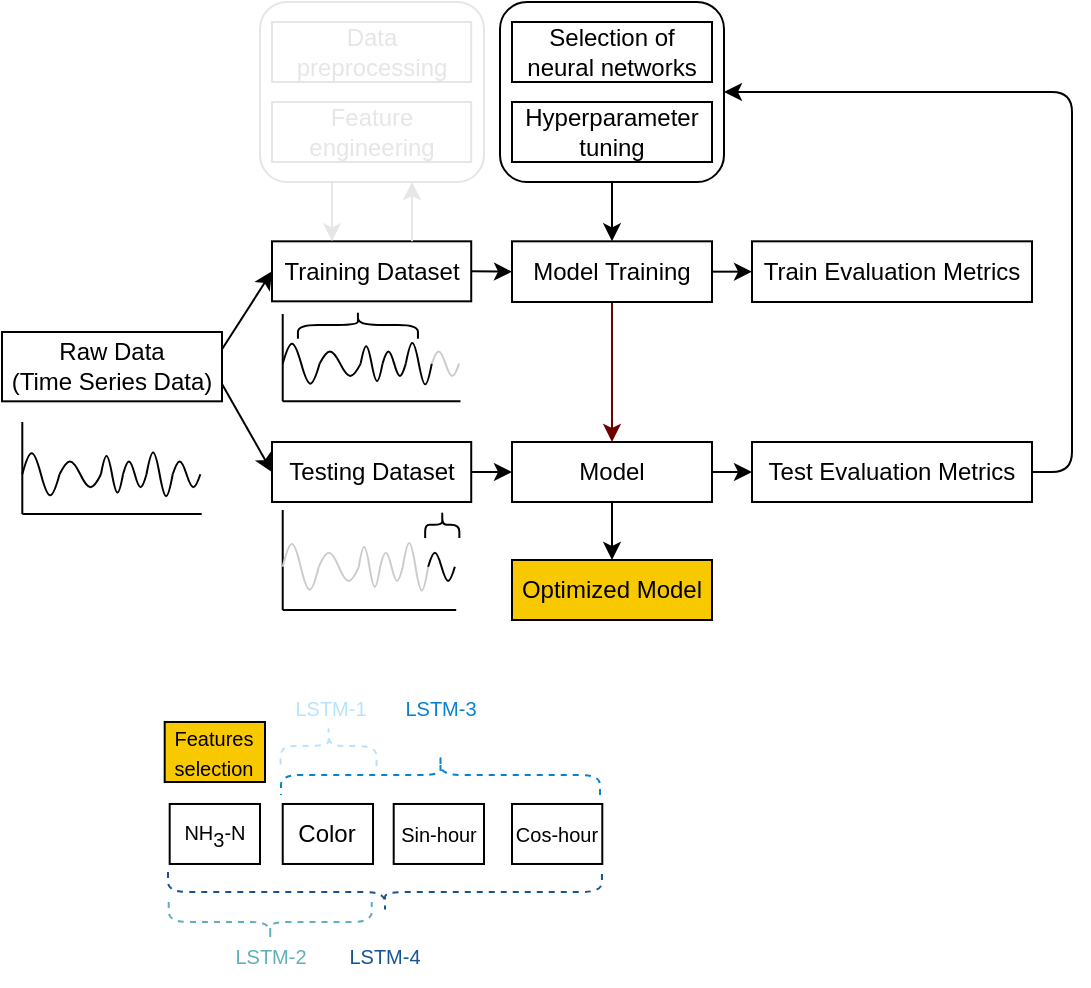 <mxfile>
    <diagram id="SH4pBPP4Saam_mVnqLZr" name="Page-1">
        <mxGraphModel dx="658" dy="485" grid="1" gridSize="10" guides="1" tooltips="1" connect="1" arrows="1" fold="1" page="1" pageScale="1" pageWidth="1169" pageHeight="827" background="#ffffff" math="0" shadow="0">
            <root>
                <mxCell id="0"/>
                <mxCell id="1" parent="0"/>
                <mxCell id="136" value="" style="rounded=1;whiteSpace=wrap;html=1;fontColor=#E6E6E6;strokeColor=#E6E6E6;fillColor=none;" parent="1" vertex="1">
                    <mxGeometry x="164" y="120" width="112" height="90" as="geometry"/>
                </mxCell>
                <mxCell id="137" value="" style="rounded=1;whiteSpace=wrap;html=1;fontColor=#000000;strokeColor=#000000;fillColor=none;" parent="1" vertex="1">
                    <mxGeometry x="284" y="120" width="112" height="90" as="geometry"/>
                </mxCell>
                <mxCell id="71" value="Selection of neural networks" style="whiteSpace=wrap;html=1;fontColor=#000000;strokeColor=#000000;fillColor=none;" parent="1" vertex="1">
                    <mxGeometry x="290" y="130" width="100" height="30" as="geometry"/>
                </mxCell>
                <mxCell id="85" value="&lt;p&gt;&lt;/p&gt;&lt;span style=&quot;line-height: 1.2&quot;&gt;Hyperparameter tuning&lt;br&gt;&lt;/span&gt;&lt;p&gt;&lt;/p&gt;" style="whiteSpace=wrap;html=1;fontColor=#000000;strokeColor=#000000;fillColor=none;align=center;" parent="1" vertex="1">
                    <mxGeometry x="290" y="170" width="100" height="30" as="geometry"/>
                </mxCell>
                <mxCell id="116" style="edgeStyle=none;html=1;exitX=1;exitY=0.5;exitDx=0;exitDy=0;entryX=0;entryY=0.5;entryDx=0;entryDy=0;fontColor=#000000;strokeColor=#000000;" parent="1" source="86" target="89" edge="1">
                    <mxGeometry relative="1" as="geometry"/>
                </mxCell>
                <mxCell id="160" style="edgeStyle=none;html=1;exitX=0.5;exitY=1;exitDx=0;exitDy=0;entryX=0.5;entryY=0;entryDx=0;entryDy=0;fillColor=#a20025;strokeColor=#6F0000;" edge="1" parent="1" source="86" target="87">
                    <mxGeometry relative="1" as="geometry"/>
                </mxCell>
                <mxCell id="86" value="Model Training" style="rounded=0;whiteSpace=wrap;html=1;fontColor=#000000;strokeColor=#000000;fillColor=none;" parent="1" vertex="1">
                    <mxGeometry x="290" y="239.66" width="100" height="30.34" as="geometry"/>
                </mxCell>
                <mxCell id="114" style="edgeStyle=none;html=1;exitX=1;exitY=0.5;exitDx=0;exitDy=0;entryX=0;entryY=0.5;entryDx=0;entryDy=0;fontColor=#000000;strokeColor=#000000;" parent="1" source="87" target="88" edge="1">
                    <mxGeometry relative="1" as="geometry"/>
                </mxCell>
                <mxCell id="119" style="edgeStyle=none;html=1;exitX=0.5;exitY=1;exitDx=0;exitDy=0;entryX=0.5;entryY=0;entryDx=0;entryDy=0;fontColor=#000000;strokeColor=#000000;" parent="1" source="87" target="118" edge="1">
                    <mxGeometry relative="1" as="geometry"/>
                </mxCell>
                <mxCell id="87" value="Model" style="rounded=0;whiteSpace=wrap;html=1;fontColor=#000000;strokeColor=#000000;fillColor=none;" parent="1" vertex="1">
                    <mxGeometry x="290" y="340" width="100" height="30" as="geometry"/>
                </mxCell>
                <mxCell id="117" style="edgeStyle=none;html=1;exitX=1;exitY=0.5;exitDx=0;exitDy=0;fontColor=#000000;strokeColor=#000000;" parent="1" source="88" target="137" edge="1">
                    <mxGeometry relative="1" as="geometry">
                        <Array as="points">
                            <mxPoint x="570" y="355"/>
                            <mxPoint x="570" y="165"/>
                        </Array>
                        <mxPoint x="400" y="165" as="targetPoint"/>
                    </mxGeometry>
                </mxCell>
                <mxCell id="88" value="Test Evaluation Metrics" style="rounded=0;whiteSpace=wrap;html=1;fontColor=#000000;strokeColor=#000000;fillColor=none;" parent="1" vertex="1">
                    <mxGeometry x="410" y="340" width="140" height="30" as="geometry"/>
                </mxCell>
                <mxCell id="89" value="Train Evaluation Metrics" style="rounded=0;whiteSpace=wrap;html=1;fontColor=#000000;strokeColor=#000000;fillColor=none;" parent="1" vertex="1">
                    <mxGeometry x="410" y="239.66" width="140" height="30.34" as="geometry"/>
                </mxCell>
                <mxCell id="99" value="" style="group" parent="1" vertex="1" connectable="0">
                    <mxGeometry x="175.36" y="374" width="88.89" height="50" as="geometry"/>
                </mxCell>
                <mxCell id="44" value="" style="endArrow=none;html=1;fontColor=#000000;strokeColor=#000000;" parent="99" edge="1">
                    <mxGeometry width="50" height="50" relative="1" as="geometry">
                        <mxPoint y="50" as="sourcePoint"/>
                        <mxPoint as="targetPoint"/>
                    </mxGeometry>
                </mxCell>
                <mxCell id="45" value="" style="endArrow=none;html=1;fontColor=#000000;strokeColor=#000000;" parent="99" edge="1">
                    <mxGeometry width="50" height="50" relative="1" as="geometry">
                        <mxPoint x="86.738" y="50" as="sourcePoint"/>
                        <mxPoint y="50" as="targetPoint"/>
                    </mxGeometry>
                </mxCell>
                <mxCell id="98" value="" style="group" parent="99" vertex="1" connectable="0">
                    <mxGeometry y="1.103" width="88.89" height="43.191" as="geometry"/>
                </mxCell>
                <mxCell id="46" value="" style="pointerEvents=1;verticalLabelPosition=bottom;shadow=0;dashed=0;align=center;html=1;verticalAlign=top;shape=mxgraph.electrical.waveforms.sine_wave;fontColor=#000000;strokeColor=#CCCCCC;fillColor=none;" parent="98" vertex="1">
                    <mxGeometry y="12.022" width="18.015" height="30.625" as="geometry"/>
                </mxCell>
                <mxCell id="47" value="" style="pointerEvents=1;verticalLabelPosition=bottom;shadow=0;dashed=0;align=center;html=1;verticalAlign=top;shape=mxgraph.electrical.waveforms.sine_wave;fontColor=#000000;strokeColor=#CCCCCC;fillColor=none;" parent="98" vertex="1">
                    <mxGeometry x="18.015" y="17.959" width="20.017" height="18.75" as="geometry"/>
                </mxCell>
                <mxCell id="48" value="" style="pointerEvents=1;verticalLabelPosition=bottom;shadow=0;dashed=0;align=center;html=1;verticalAlign=top;shape=mxgraph.electrical.waveforms.sine_wave;fontColor=#000000;strokeColor=#CCCCCC;fillColor=none;" parent="98" vertex="1">
                    <mxGeometry x="38.031" y="14.053" width="10.675" height="26.562" as="geometry"/>
                </mxCell>
                <mxCell id="49" value="" style="pointerEvents=1;verticalLabelPosition=bottom;shadow=0;dashed=0;align=center;html=1;verticalAlign=top;shape=mxgraph.electrical.waveforms.sine_wave;fontColor=#000000;strokeColor=#CCCCCC;fillColor=none;" parent="98" vertex="1">
                    <mxGeometry x="48.707" y="17.959" width="11.343" height="18.75" as="geometry"/>
                </mxCell>
                <mxCell id="50" value="" style="pointerEvents=1;verticalLabelPosition=bottom;shadow=0;dashed=0;align=center;html=1;verticalAlign=top;shape=mxgraph.electrical.waveforms.sine_wave;fontColor=#000000;strokeColor=#CCCCCC;fillColor=none;" parent="98" vertex="1">
                    <mxGeometry x="60.05" y="11.472" width="12.677" height="31.719" as="geometry"/>
                </mxCell>
                <mxCell id="51" value="" style="pointerEvents=1;verticalLabelPosition=bottom;shadow=0;dashed=0;align=center;html=1;verticalAlign=top;shape=mxgraph.electrical.waveforms.sine_wave;fontColor=#000000;strokeColor=#000000;fillColor=none;" parent="98" vertex="1">
                    <mxGeometry x="72.727" y="17.959" width="13.344" height="18.75" as="geometry"/>
                </mxCell>
                <mxCell id="57" value="" style="shape=curlyBracket;whiteSpace=wrap;html=1;rounded=1;fontColor=#000000;strokeColor=#000000;fillColor=none;rotation=90;" parent="98" vertex="1">
                    <mxGeometry x="73.094" y="-2.297" width="13.344" height="17.094" as="geometry"/>
                </mxCell>
                <mxCell id="101" value="" style="group" parent="1" vertex="1" connectable="0">
                    <mxGeometry x="170.0" y="239.66" width="99.61" height="80" as="geometry"/>
                </mxCell>
                <mxCell id="73" value="" style="group" parent="101" vertex="1" connectable="0">
                    <mxGeometry x="5.36" y="20" width="88.89" height="60" as="geometry"/>
                </mxCell>
                <mxCell id="92" value="" style="group" parent="73" vertex="1" connectable="0">
                    <mxGeometry y="16.364" width="88.89" height="43.636" as="geometry"/>
                </mxCell>
                <mxCell id="26" value="" style="endArrow=none;html=1;fontColor=#000000;strokeColor=#000000;" parent="92" edge="1">
                    <mxGeometry width="50" height="50" relative="1" as="geometry">
                        <mxPoint y="43.636" as="sourcePoint"/>
                        <mxPoint y="1.938e-15" as="targetPoint"/>
                    </mxGeometry>
                </mxCell>
                <mxCell id="27" value="" style="endArrow=none;html=1;fontColor=#000000;strokeColor=#000000;" parent="92" edge="1">
                    <mxGeometry width="50" height="50" relative="1" as="geometry">
                        <mxPoint x="88.89" y="43.636" as="sourcePoint"/>
                        <mxPoint y="43.636" as="targetPoint"/>
                    </mxGeometry>
                </mxCell>
                <mxCell id="37" value="" style="pointerEvents=1;verticalLabelPosition=bottom;shadow=0;dashed=0;align=center;html=1;verticalAlign=top;shape=mxgraph.electrical.waveforms.sine_wave;fontColor=#000000;strokeColor=#000000;fillColor=none;" parent="92" vertex="1">
                    <mxGeometry y="11.455" width="18.462" height="26.727" as="geometry"/>
                </mxCell>
                <mxCell id="39" value="" style="pointerEvents=1;verticalLabelPosition=bottom;shadow=0;dashed=0;align=center;html=1;verticalAlign=top;shape=mxgraph.electrical.waveforms.sine_wave;fontColor=#000000;strokeColor=#000000;fillColor=none;" parent="92" vertex="1">
                    <mxGeometry x="18.462" y="16.636" width="20.513" height="16.364" as="geometry"/>
                </mxCell>
                <mxCell id="40" value="" style="pointerEvents=1;verticalLabelPosition=bottom;shadow=0;dashed=0;align=center;html=1;verticalAlign=top;shape=mxgraph.electrical.waveforms.sine_wave;fontColor=#000000;strokeColor=#000000;fillColor=none;" parent="92" vertex="1">
                    <mxGeometry x="38.975" y="13.227" width="10.94" height="23.182" as="geometry"/>
                </mxCell>
                <mxCell id="41" value="" style="pointerEvents=1;verticalLabelPosition=bottom;shadow=0;dashed=0;align=center;html=1;verticalAlign=top;shape=mxgraph.electrical.waveforms.sine_wave;fontColor=#000000;strokeColor=#000000;fillColor=none;" parent="92" vertex="1">
                    <mxGeometry x="49.915" y="16.636" width="11.624" height="16.364" as="geometry"/>
                </mxCell>
                <mxCell id="42" value="" style="pointerEvents=1;verticalLabelPosition=bottom;shadow=0;dashed=0;align=center;html=1;verticalAlign=top;shape=mxgraph.electrical.waveforms.sine_wave;fontColor=#000000;strokeColor=#000000;fillColor=none;" parent="92" vertex="1">
                    <mxGeometry x="61.539" y="10.975" width="12.992" height="27.682" as="geometry"/>
                </mxCell>
                <mxCell id="43" value="" style="pointerEvents=1;verticalLabelPosition=bottom;shadow=0;dashed=0;align=center;html=1;verticalAlign=top;shape=mxgraph.electrical.waveforms.sine_wave;fontColor=#000000;strokeColor=#CCCCCC;fillColor=none;" parent="92" vertex="1">
                    <mxGeometry x="74.531" y="16.636" width="13.675" height="16.364" as="geometry"/>
                </mxCell>
                <mxCell id="55" value="" style="shape=curlyBracket;whiteSpace=wrap;html=1;rounded=1;fontColor=#000000;strokeColor=#000000;fillColor=none;rotation=90;" parent="92" vertex="1">
                    <mxGeometry x="30.77" y="-24.545" width="13.675" height="60" as="geometry"/>
                </mxCell>
                <mxCell id="96" value="Training Dataset" style="rounded=0;whiteSpace=wrap;html=1;fontColor=#000000;strokeColor=#000000;fillColor=none;" parent="101" vertex="1">
                    <mxGeometry width="99.61" height="30" as="geometry"/>
                </mxCell>
                <mxCell id="109" style="edgeStyle=none;html=1;exitX=1;exitY=0.5;exitDx=0;exitDy=0;entryX=0;entryY=0.5;entryDx=0;entryDy=0;fontColor=#000000;strokeColor=#000000;" parent="1" source="103" target="87" edge="1">
                    <mxGeometry relative="1" as="geometry"/>
                </mxCell>
                <mxCell id="103" value="Testing Dataset" style="rounded=0;whiteSpace=wrap;html=1;fontColor=#000000;strokeColor=#000000;fillColor=none;" parent="1" vertex="1">
                    <mxGeometry x="170.0" y="340" width="99.61" height="30" as="geometry"/>
                </mxCell>
                <mxCell id="94" value="" style="group" parent="1" vertex="1" connectable="0">
                    <mxGeometry x="45.15" y="330" width="89.7" height="46" as="geometry"/>
                </mxCell>
                <mxCell id="58" value="" style="endArrow=none;html=1;fontColor=#000000;strokeColor=#000000;" parent="94" edge="1">
                    <mxGeometry width="50" height="50" relative="1" as="geometry">
                        <mxPoint y="46" as="sourcePoint"/>
                        <mxPoint as="targetPoint"/>
                    </mxGeometry>
                </mxCell>
                <mxCell id="59" value="" style="endArrow=none;html=1;fontColor=#000000;strokeColor=#000000;" parent="94" edge="1">
                    <mxGeometry width="50" height="50" relative="1" as="geometry">
                        <mxPoint x="89.7" y="46" as="sourcePoint"/>
                        <mxPoint y="46" as="targetPoint"/>
                    </mxGeometry>
                </mxCell>
                <mxCell id="60" value="" style="pointerEvents=1;verticalLabelPosition=bottom;shadow=0;dashed=0;align=center;html=1;verticalAlign=top;shape=mxgraph.electrical.waveforms.sine_wave;fontColor=#000000;strokeColor=#000000;fillColor=none;" parent="94" vertex="1">
                    <mxGeometry y="12.075" width="18.63" height="28.175" as="geometry"/>
                </mxCell>
                <mxCell id="61" value="" style="pointerEvents=1;verticalLabelPosition=bottom;shadow=0;dashed=0;align=center;html=1;verticalAlign=top;shape=mxgraph.electrical.waveforms.sine_wave;fontColor=#000000;strokeColor=#000000;fillColor=none;" parent="94" vertex="1">
                    <mxGeometry x="18.63" y="17.538" width="20.7" height="17.25" as="geometry"/>
                </mxCell>
                <mxCell id="62" value="" style="pointerEvents=1;verticalLabelPosition=bottom;shadow=0;dashed=0;align=center;html=1;verticalAlign=top;shape=mxgraph.electrical.waveforms.sine_wave;fontColor=#000000;strokeColor=#000000;fillColor=none;" parent="94" vertex="1">
                    <mxGeometry x="39.33" y="13.944" width="11.04" height="24.438" as="geometry"/>
                </mxCell>
                <mxCell id="63" value="" style="pointerEvents=1;verticalLabelPosition=bottom;shadow=0;dashed=0;align=center;html=1;verticalAlign=top;shape=mxgraph.electrical.waveforms.sine_wave;fontColor=#000000;strokeColor=#000000;fillColor=none;" parent="94" vertex="1">
                    <mxGeometry x="50.37" y="17.538" width="11.73" height="17.25" as="geometry"/>
                </mxCell>
                <mxCell id="64" value="" style="pointerEvents=1;verticalLabelPosition=bottom;shadow=0;dashed=0;align=center;html=1;verticalAlign=top;shape=mxgraph.electrical.waveforms.sine_wave;fontColor=#000000;strokeColor=#000000;fillColor=none;" parent="94" vertex="1">
                    <mxGeometry x="62.1" y="11.569" width="13.11" height="29.181" as="geometry"/>
                </mxCell>
                <mxCell id="65" value="" style="pointerEvents=1;verticalLabelPosition=bottom;shadow=0;dashed=0;align=center;html=1;verticalAlign=top;shape=mxgraph.electrical.waveforms.sine_wave;fontColor=#000000;strokeColor=#000000;fillColor=none;" parent="94" vertex="1">
                    <mxGeometry x="75.21" y="17.538" width="13.8" height="17.25" as="geometry"/>
                </mxCell>
                <mxCell id="106" style="edgeStyle=none;html=1;exitX=1;exitY=0.75;exitDx=0;exitDy=0;entryX=0;entryY=0.5;entryDx=0;entryDy=0;fontColor=#000000;strokeColor=#000000;" parent="1" source="104" target="103" edge="1">
                    <mxGeometry relative="1" as="geometry"/>
                </mxCell>
                <mxCell id="107" style="edgeStyle=none;html=1;exitX=1;exitY=0.25;exitDx=0;exitDy=0;entryX=0;entryY=0.5;entryDx=0;entryDy=0;fontColor=#000000;strokeColor=#000000;" parent="1" source="104" target="96" edge="1">
                    <mxGeometry relative="1" as="geometry"/>
                </mxCell>
                <mxCell id="104" value="&lt;span&gt;Raw Data&lt;/span&gt;&lt;br&gt;&lt;span&gt;(Time Series Data)&lt;/span&gt;" style="rounded=0;whiteSpace=wrap;html=1;fontColor=#000000;strokeColor=#000000;fillColor=none;" parent="1" vertex="1">
                    <mxGeometry x="35" y="285" width="110" height="34.66" as="geometry"/>
                </mxCell>
                <mxCell id="108" style="edgeStyle=none;html=1;exitX=1;exitY=0.5;exitDx=0;exitDy=0;entryX=0;entryY=0.5;entryDx=0;entryDy=0;fontColor=#000000;strokeColor=#000000;" parent="1" source="96" target="86" edge="1">
                    <mxGeometry relative="1" as="geometry"/>
                </mxCell>
                <mxCell id="112" style="edgeStyle=none;html=1;exitX=0.5;exitY=1;exitDx=0;exitDy=0;entryX=0.5;entryY=0;entryDx=0;entryDy=0;fontColor=#000000;strokeColor=#000000;" parent="1" target="86" edge="1">
                    <mxGeometry relative="1" as="geometry">
                        <mxPoint x="340" y="210" as="sourcePoint"/>
                    </mxGeometry>
                </mxCell>
                <mxCell id="118" value="Optimized Model" style="rounded=0;whiteSpace=wrap;html=1;fontColor=#000000;strokeColor=#000000;fillColor=#F9C900;" parent="1" vertex="1">
                    <mxGeometry x="290" y="399" width="100" height="30" as="geometry"/>
                </mxCell>
                <mxCell id="134" value="Data preprocessing" style="rounded=0;whiteSpace=wrap;html=1;fontColor=#E6E6E6;strokeColor=#E6E6E6;fillColor=none;" parent="1" vertex="1">
                    <mxGeometry x="170.0" y="130" width="99.61" height="30" as="geometry"/>
                </mxCell>
                <mxCell id="135" value="Feature engineering" style="rounded=0;whiteSpace=wrap;html=1;fontColor=#E6E6E6;strokeColor=#E6E6E6;fillColor=none;" parent="1" vertex="1">
                    <mxGeometry x="170.0" y="170" width="99.61" height="30" as="geometry"/>
                </mxCell>
                <mxCell id="140" style="edgeStyle=none;html=1;exitX=0.5;exitY=1;exitDx=0;exitDy=0;entryX=0.5;entryY=0;entryDx=0;entryDy=0;fontColor=#E6E6E6;strokeColor=#E6E6E6;" parent="1" edge="1">
                    <mxGeometry relative="1" as="geometry">
                        <mxPoint x="200" y="210" as="sourcePoint"/>
                        <mxPoint x="200" y="239.66" as="targetPoint"/>
                    </mxGeometry>
                </mxCell>
                <mxCell id="141" style="edgeStyle=none;html=1;exitX=0.5;exitY=1;exitDx=0;exitDy=0;entryX=0.5;entryY=0;entryDx=0;entryDy=0;fontColor=#E6E6E6;strokeColor=#E6E6E6;startArrow=classic;startFill=1;endArrow=none;endFill=0;" parent="1" edge="1">
                    <mxGeometry relative="1" as="geometry">
                        <mxPoint x="240" y="210" as="sourcePoint"/>
                        <mxPoint x="240" y="239.66" as="targetPoint"/>
                    </mxGeometry>
                </mxCell>
                <mxCell id="142" value="Color" style="rounded=0;whiteSpace=wrap;html=1;fontColor=#000000;strokeColor=#000000;fillColor=none;" parent="1" vertex="1">
                    <mxGeometry x="175.36" y="520.99" width="45.15" height="30" as="geometry"/>
                </mxCell>
                <mxCell id="143" value="&lt;span style=&quot;font-size: 10px&quot;&gt;NH&lt;/span&gt;&lt;sub&gt;3&lt;/sub&gt;&lt;span style=&quot;font-size: 10px&quot;&gt;-N&lt;/span&gt;" style="rounded=0;whiteSpace=wrap;html=1;fontColor=#000000;strokeColor=#000000;fillColor=none;" parent="1" vertex="1">
                    <mxGeometry x="118.84" y="520.99" width="45.16" height="30" as="geometry"/>
                </mxCell>
                <mxCell id="144" value="&lt;font style=&quot;font-size: 10px&quot;&gt;Sin-hour&lt;/font&gt;" style="rounded=0;whiteSpace=wrap;html=1;fontColor=#000000;strokeColor=#000000;fillColor=none;" parent="1" vertex="1">
                    <mxGeometry x="230.85" y="520.99" width="45.15" height="30" as="geometry"/>
                </mxCell>
                <mxCell id="145" value="&lt;font style=&quot;font-size: 10px&quot;&gt;Cos-hour&lt;/font&gt;" style="rounded=0;whiteSpace=wrap;html=1;fontColor=#000000;strokeColor=#000000;fillColor=none;" parent="1" vertex="1">
                    <mxGeometry x="290" y="520.99" width="45.15" height="30" as="geometry"/>
                </mxCell>
                <mxCell id="148" value="" style="shape=curlyBracket;whiteSpace=wrap;html=1;rounded=1;dashed=1;fontColor=#E6E6E6;strokeColor=#B8E3FF;fillColor=none;rotation=90;" parent="1" vertex="1">
                    <mxGeometry x="188.28" y="468" width="20" height="48" as="geometry"/>
                </mxCell>
                <mxCell id="149" value="&lt;font color=&quot;#b8e3ff&quot; style=&quot;font-size: 10px;&quot;&gt;LSTM-1&lt;/font&gt;" style="rounded=0;whiteSpace=wrap;html=1;fontColor=#000000;strokeColor=none;fillColor=none;fontSize=10;" parent="1" vertex="1">
                    <mxGeometry x="166.5" y="463" width="65.15" height="20" as="geometry"/>
                </mxCell>
                <mxCell id="151" value="" style="shape=curlyBracket;whiteSpace=wrap;html=1;rounded=1;dashed=1;fontColor=#E6E6E6;strokeColor=#61B0B7;fillColor=none;rotation=-90;" parent="1" vertex="1">
                    <mxGeometry x="159.11" y="529.25" width="20" height="101.5" as="geometry"/>
                </mxCell>
                <mxCell id="152" value="&lt;font color=&quot;#61b0b7&quot; style=&quot;font-size: 10px;&quot;&gt;LSTM-2&lt;/font&gt;" style="rounded=0;whiteSpace=wrap;html=1;fontColor=#000000;strokeColor=none;fillColor=none;fontSize=10;" parent="1" vertex="1">
                    <mxGeometry x="136.54" y="582" width="65.15" height="30" as="geometry"/>
                </mxCell>
                <mxCell id="153" value="" style="shape=curlyBracket;whiteSpace=wrap;html=1;rounded=1;dashed=1;fontColor=#E6E6E6;strokeColor=#0583D2;fillColor=none;rotation=90;" parent="1" vertex="1">
                    <mxGeometry x="244.25" y="426.75" width="20" height="159.5" as="geometry"/>
                </mxCell>
                <mxCell id="154" value="" style="shape=curlyBracket;whiteSpace=wrap;html=1;rounded=1;dashed=1;fontColor=#E6E6E6;strokeColor=#16558F;fillColor=none;rotation=-90;" parent="1" vertex="1">
                    <mxGeometry x="216.5" y="456.5" width="20" height="217" as="geometry"/>
                </mxCell>
                <mxCell id="155" value="&lt;font color=&quot;#0583d2&quot; style=&quot;font-size: 10px;&quot;&gt;LSTM-3&lt;/font&gt;" style="rounded=0;whiteSpace=wrap;html=1;fontColor=#000000;strokeColor=none;fillColor=none;fontSize=10;" parent="1" vertex="1">
                    <mxGeometry x="221.68" y="458" width="65.15" height="30" as="geometry"/>
                </mxCell>
                <mxCell id="156" value="&lt;font color=&quot;#16558f&quot; style=&quot;font-size: 10px;&quot;&gt;LSTM-4&lt;/font&gt;" style="rounded=0;whiteSpace=wrap;html=1;fontColor=#000000;strokeColor=none;fillColor=none;fontSize=10;" parent="1" vertex="1">
                    <mxGeometry x="193.92" y="582" width="65.15" height="30" as="geometry"/>
                </mxCell>
                <mxCell id="157" value="&lt;font style=&quot;font-size: 10px&quot;&gt;Features selection&lt;/font&gt;" style="rounded=0;whiteSpace=wrap;html=1;fontColor=#000000;strokeColor=#000000;fillColor=#F9C900;" parent="1" vertex="1">
                    <mxGeometry x="116.34" y="480" width="50.16" height="30" as="geometry"/>
                </mxCell>
            </root>
        </mxGraphModel>
    </diagram>
</mxfile>